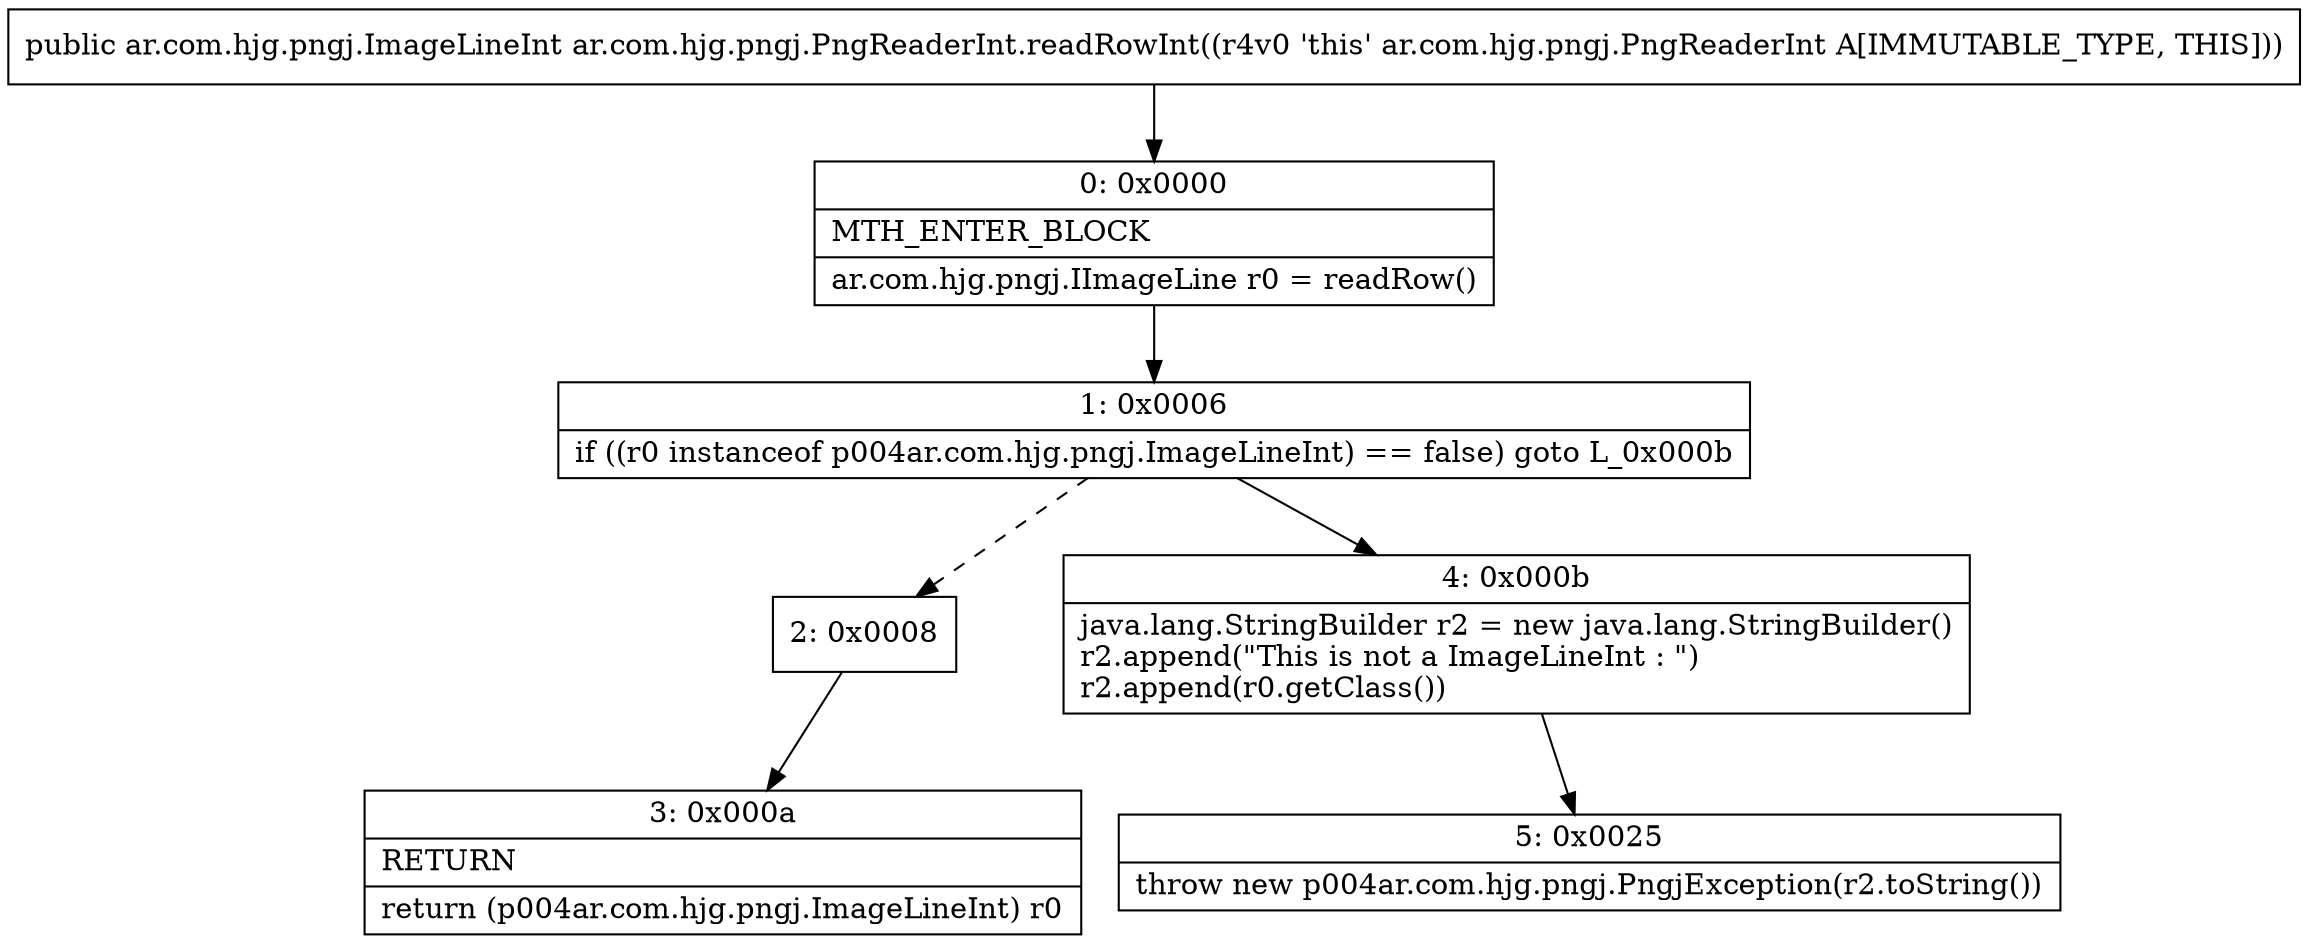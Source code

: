 digraph "CFG forar.com.hjg.pngj.PngReaderInt.readRowInt()Lar\/com\/hjg\/pngj\/ImageLineInt;" {
Node_0 [shape=record,label="{0\:\ 0x0000|MTH_ENTER_BLOCK\l|ar.com.hjg.pngj.IImageLine r0 = readRow()\l}"];
Node_1 [shape=record,label="{1\:\ 0x0006|if ((r0 instanceof p004ar.com.hjg.pngj.ImageLineInt) == false) goto L_0x000b\l}"];
Node_2 [shape=record,label="{2\:\ 0x0008}"];
Node_3 [shape=record,label="{3\:\ 0x000a|RETURN\l|return (p004ar.com.hjg.pngj.ImageLineInt) r0\l}"];
Node_4 [shape=record,label="{4\:\ 0x000b|java.lang.StringBuilder r2 = new java.lang.StringBuilder()\lr2.append(\"This is not a ImageLineInt : \")\lr2.append(r0.getClass())\l}"];
Node_5 [shape=record,label="{5\:\ 0x0025|throw new p004ar.com.hjg.pngj.PngjException(r2.toString())\l}"];
MethodNode[shape=record,label="{public ar.com.hjg.pngj.ImageLineInt ar.com.hjg.pngj.PngReaderInt.readRowInt((r4v0 'this' ar.com.hjg.pngj.PngReaderInt A[IMMUTABLE_TYPE, THIS])) }"];
MethodNode -> Node_0;
Node_0 -> Node_1;
Node_1 -> Node_2[style=dashed];
Node_1 -> Node_4;
Node_2 -> Node_3;
Node_4 -> Node_5;
}

